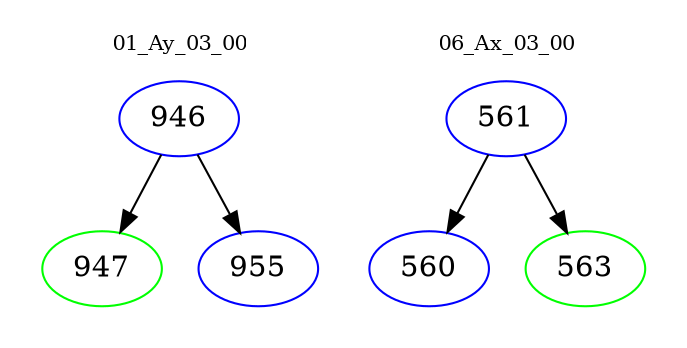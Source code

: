 digraph{
subgraph cluster_0 {
color = white
label = "01_Ay_03_00";
fontsize=10;
T0_946 [label="946", color="blue"]
T0_946 -> T0_947 [color="black"]
T0_947 [label="947", color="green"]
T0_946 -> T0_955 [color="black"]
T0_955 [label="955", color="blue"]
}
subgraph cluster_1 {
color = white
label = "06_Ax_03_00";
fontsize=10;
T1_561 [label="561", color="blue"]
T1_561 -> T1_560 [color="black"]
T1_560 [label="560", color="blue"]
T1_561 -> T1_563 [color="black"]
T1_563 [label="563", color="green"]
}
}

